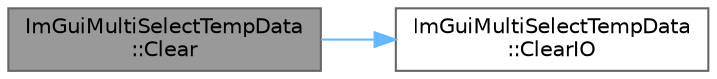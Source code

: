 digraph "ImGuiMultiSelectTempData::Clear"
{
 // LATEX_PDF_SIZE
  bgcolor="transparent";
  edge [fontname=Helvetica,fontsize=10,labelfontname=Helvetica,labelfontsize=10];
  node [fontname=Helvetica,fontsize=10,shape=box,height=0.2,width=0.4];
  rankdir="LR";
  Node1 [id="Node000001",label="ImGuiMultiSelectTempData\l::Clear",height=0.2,width=0.4,color="gray40", fillcolor="grey60", style="filled", fontcolor="black",tooltip=" "];
  Node1 -> Node2 [id="edge1_Node000001_Node000002",color="steelblue1",style="solid",tooltip=" "];
  Node2 [id="Node000002",label="ImGuiMultiSelectTempData\l::ClearIO",height=0.2,width=0.4,color="grey40", fillcolor="white", style="filled",URL="$struct_im_gui_multi_select_temp_data.html#ad91b0d61b263ff4a2bbabcb252930a37",tooltip=" "];
}
